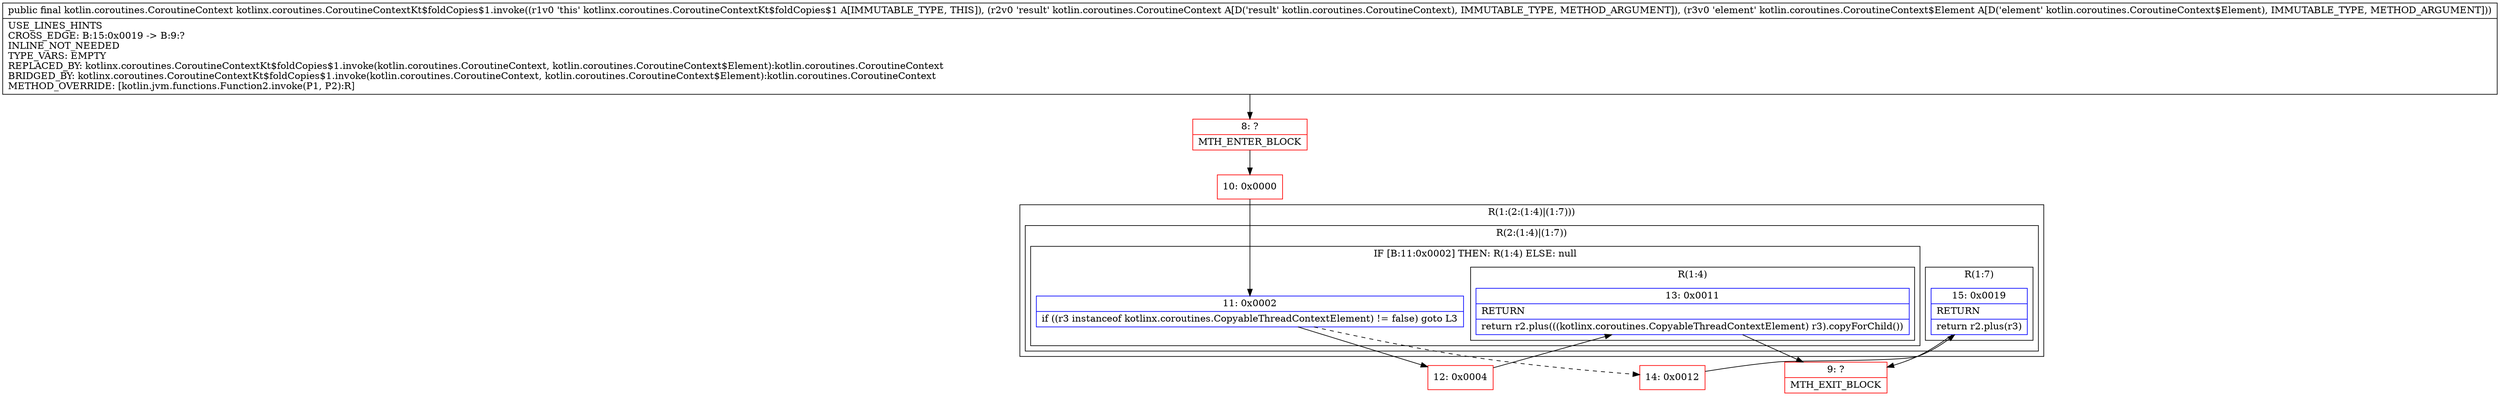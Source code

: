 digraph "CFG forkotlinx.coroutines.CoroutineContextKt$foldCopies$1.invoke(Lkotlin\/coroutines\/CoroutineContext;Lkotlin\/coroutines\/CoroutineContext$Element;)Lkotlin\/coroutines\/CoroutineContext;" {
subgraph cluster_Region_347145359 {
label = "R(1:(2:(1:4)|(1:7)))";
node [shape=record,color=blue];
subgraph cluster_Region_230188222 {
label = "R(2:(1:4)|(1:7))";
node [shape=record,color=blue];
subgraph cluster_IfRegion_182544855 {
label = "IF [B:11:0x0002] THEN: R(1:4) ELSE: null";
node [shape=record,color=blue];
Node_11 [shape=record,label="{11\:\ 0x0002|if ((r3 instanceof kotlinx.coroutines.CopyableThreadContextElement) != false) goto L3\l}"];
subgraph cluster_Region_1909723997 {
label = "R(1:4)";
node [shape=record,color=blue];
Node_13 [shape=record,label="{13\:\ 0x0011|RETURN\l|return r2.plus(((kotlinx.coroutines.CopyableThreadContextElement) r3).copyForChild())\l}"];
}
}
subgraph cluster_Region_1834874004 {
label = "R(1:7)";
node [shape=record,color=blue];
Node_15 [shape=record,label="{15\:\ 0x0019|RETURN\l|return r2.plus(r3)\l}"];
}
}
}
Node_8 [shape=record,color=red,label="{8\:\ ?|MTH_ENTER_BLOCK\l}"];
Node_10 [shape=record,color=red,label="{10\:\ 0x0000}"];
Node_12 [shape=record,color=red,label="{12\:\ 0x0004}"];
Node_9 [shape=record,color=red,label="{9\:\ ?|MTH_EXIT_BLOCK\l}"];
Node_14 [shape=record,color=red,label="{14\:\ 0x0012}"];
MethodNode[shape=record,label="{public final kotlin.coroutines.CoroutineContext kotlinx.coroutines.CoroutineContextKt$foldCopies$1.invoke((r1v0 'this' kotlinx.coroutines.CoroutineContextKt$foldCopies$1 A[IMMUTABLE_TYPE, THIS]), (r2v0 'result' kotlin.coroutines.CoroutineContext A[D('result' kotlin.coroutines.CoroutineContext), IMMUTABLE_TYPE, METHOD_ARGUMENT]), (r3v0 'element' kotlin.coroutines.CoroutineContext$Element A[D('element' kotlin.coroutines.CoroutineContext$Element), IMMUTABLE_TYPE, METHOD_ARGUMENT]))  | USE_LINES_HINTS\lCROSS_EDGE: B:15:0x0019 \-\> B:9:?\lINLINE_NOT_NEEDED\lTYPE_VARS: EMPTY\lREPLACED_BY: kotlinx.coroutines.CoroutineContextKt$foldCopies$1.invoke(kotlin.coroutines.CoroutineContext, kotlin.coroutines.CoroutineContext$Element):kotlin.coroutines.CoroutineContext\lBRIDGED_BY: kotlinx.coroutines.CoroutineContextKt$foldCopies$1.invoke(kotlin.coroutines.CoroutineContext, kotlin.coroutines.CoroutineContext$Element):kotlin.coroutines.CoroutineContext\lMETHOD_OVERRIDE: [kotlin.jvm.functions.Function2.invoke(P1, P2):R]\l}"];
MethodNode -> Node_8;Node_11 -> Node_12;
Node_11 -> Node_14[style=dashed];
Node_13 -> Node_9;
Node_15 -> Node_9;
Node_8 -> Node_10;
Node_10 -> Node_11;
Node_12 -> Node_13;
Node_14 -> Node_15;
}

